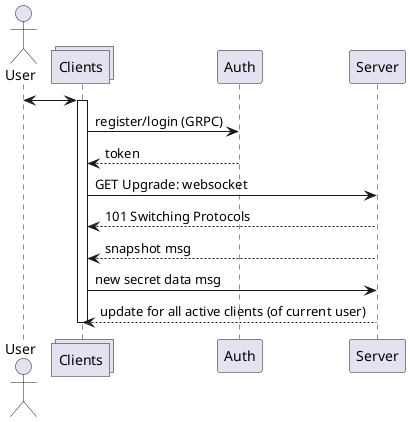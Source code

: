 @startuml
actor User
collections Clients
participant Auth
participant Server

User <-> Clients
activate Clients
Clients -> Auth: register/login (GRPC)
Auth --> Clients: token
Clients -> Server: GET Upgrade: websocket
Server --> Clients: 101 Switching Protocols
Server --> Clients: snapshot msg
Clients -> Server: new secret data msg
Server --> Clients: update for all active clients (of current user)
deactivate Clients
@enduml

